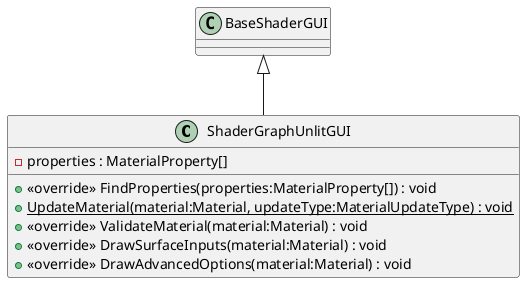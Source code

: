 @startuml
class ShaderGraphUnlitGUI {
    - properties : MaterialProperty[]
    + <<override>> FindProperties(properties:MaterialProperty[]) : void
    + {static} UpdateMaterial(material:Material, updateType:MaterialUpdateType) : void
    + <<override>> ValidateMaterial(material:Material) : void
    + <<override>> DrawSurfaceInputs(material:Material) : void
    + <<override>> DrawAdvancedOptions(material:Material) : void
}
BaseShaderGUI <|-- ShaderGraphUnlitGUI
@enduml
